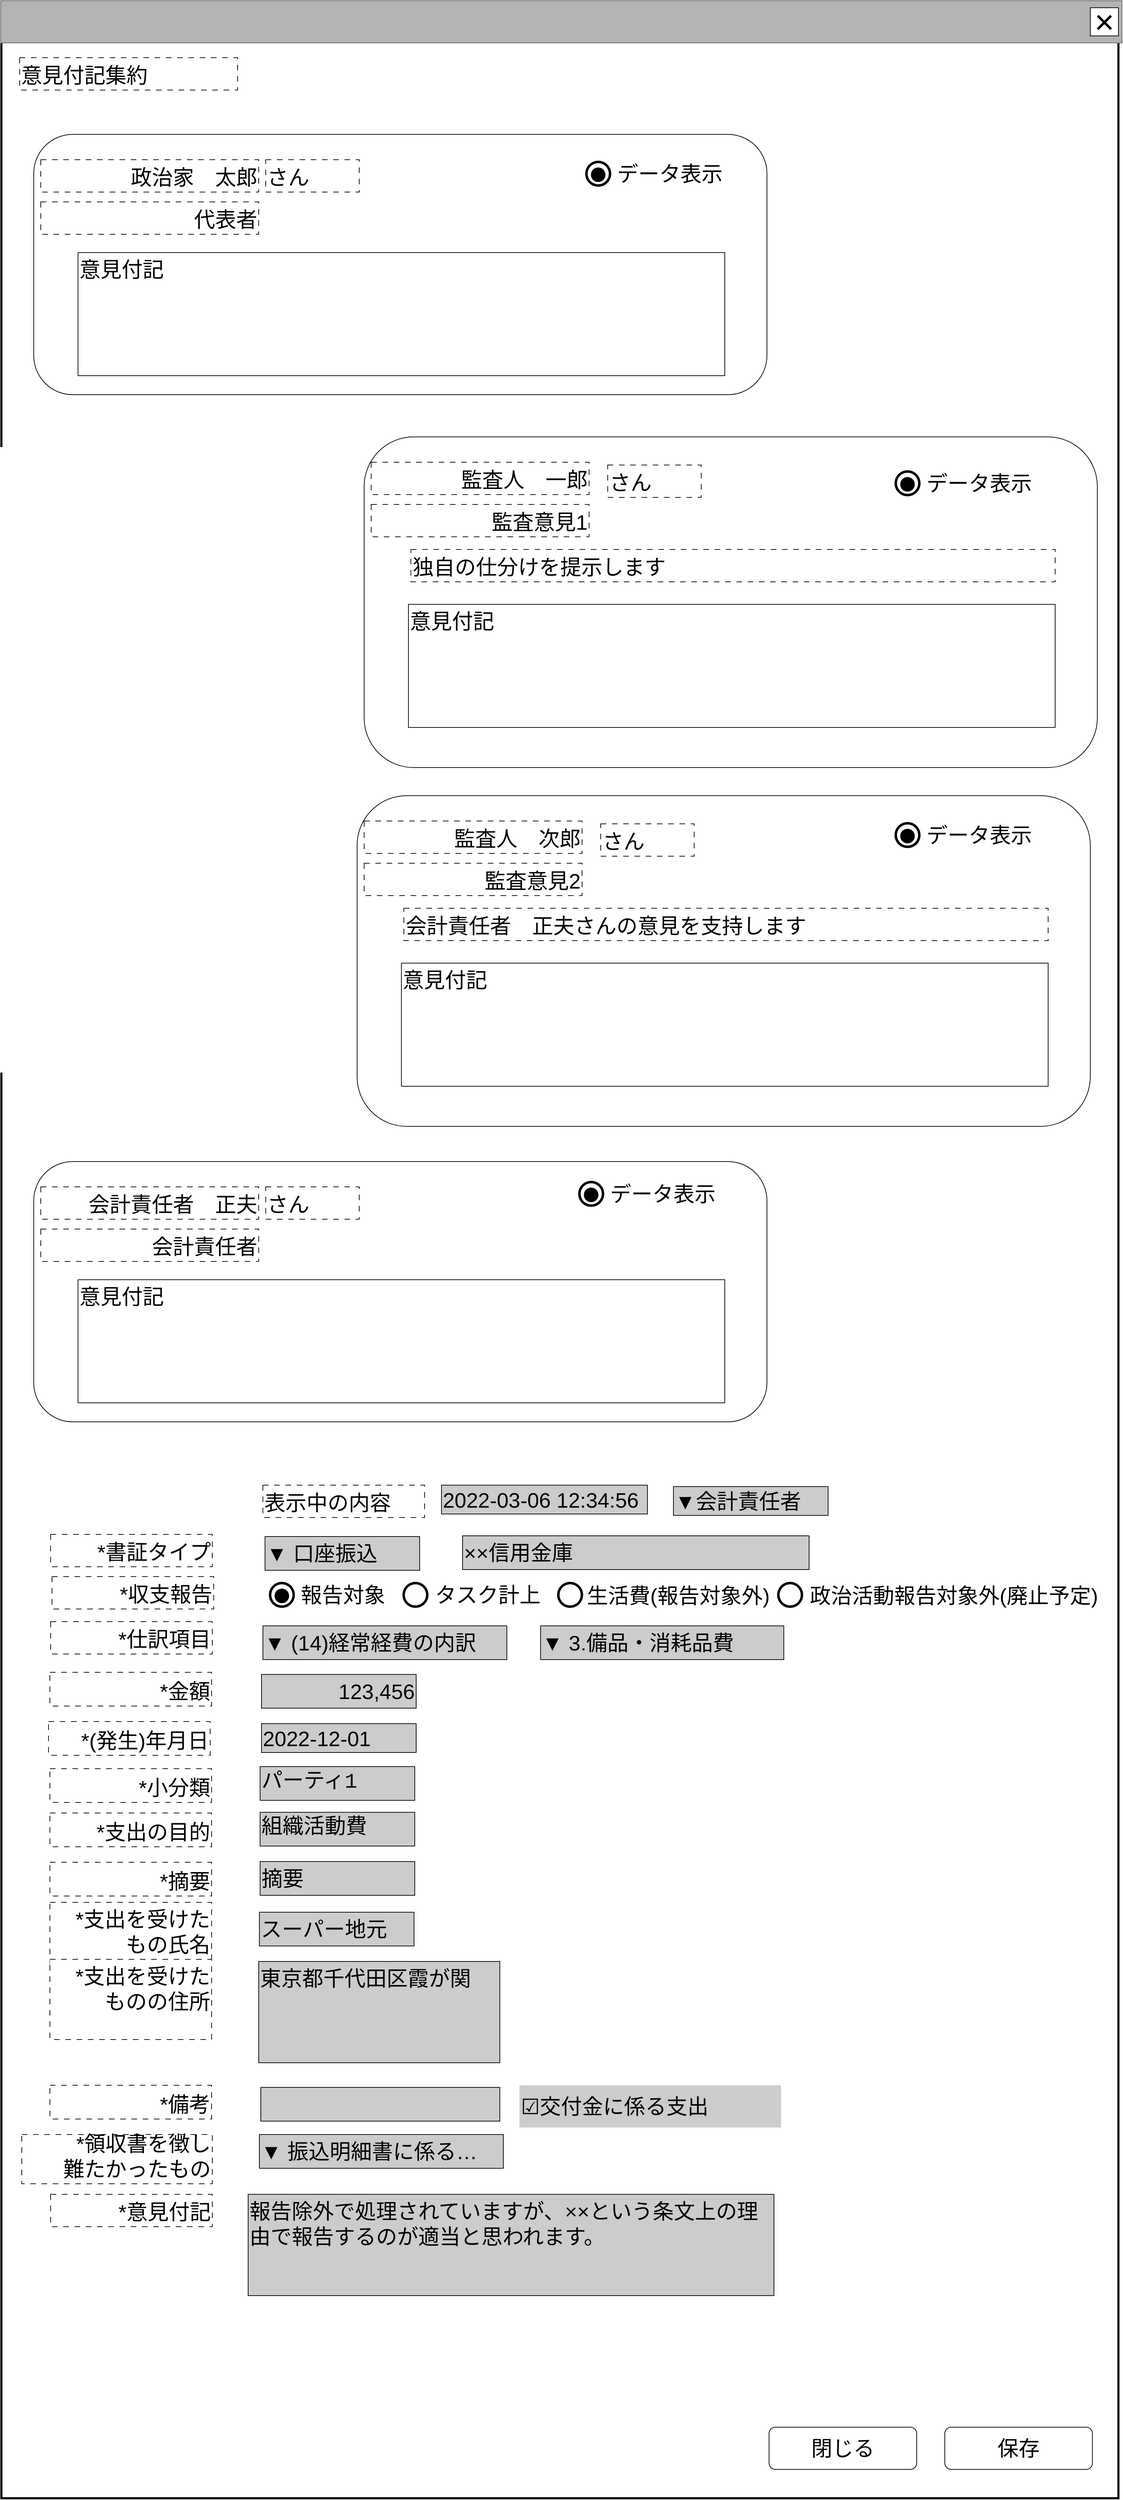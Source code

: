<mxfile version="24.2.5" type="device">
  <diagram name="ページ1" id="LE8fIzdrHe0wcv1LTvfw">
    <mxGraphModel dx="2887" dy="1727" grid="1" gridSize="10" guides="1" tooltips="1" connect="1" arrows="1" fold="1" page="1" pageScale="1" pageWidth="1600" pageHeight="1200" math="0" shadow="0">
      <root>
        <mxCell id="0" />
        <mxCell id="cFaB45KztUIKXS-_cTrr-4" value="背景" style="locked=1;" parent="0" visible="0" />
        <mxCell id="cFaB45KztUIKXS-_cTrr-5" value="" style="rounded=0;whiteSpace=wrap;html=1;strokeWidth=3;" parent="cFaB45KztUIKXS-_cTrr-4" vertex="1">
          <mxGeometry x="1" y="1" width="1595" height="1180" as="geometry" />
        </mxCell>
        <mxCell id="cFaB45KztUIKXS-_cTrr-6" value="" style="rounded=0;whiteSpace=wrap;html=1;fillColor=#B3B3B3;fontColor=#333333;strokeColor=#666666;" parent="cFaB45KztUIKXS-_cTrr-4" vertex="1">
          <mxGeometry width="1595" height="60" as="geometry" />
        </mxCell>
        <mxCell id="cFaB45KztUIKXS-_cTrr-7" value="&lt;font style=&quot;font-size: 48px;&quot;&gt;×&lt;/font&gt;" style="rounded=0;whiteSpace=wrap;html=1;" parent="cFaB45KztUIKXS-_cTrr-4" vertex="1">
          <mxGeometry x="1550" y="10" width="40" height="40" as="geometry" />
        </mxCell>
        <mxCell id="cFaB45KztUIKXS-_cTrr-8" value="" style="rounded=0;whiteSpace=wrap;html=1;" parent="cFaB45KztUIKXS-_cTrr-4" vertex="1">
          <mxGeometry x="830" y="670" width="120" height="60" as="geometry" />
        </mxCell>
        <mxCell id="cFaB45KztUIKXS-_cTrr-9" value="ウインドウ" style="locked=1;" parent="0" />
        <mxCell id="cFaB45KztUIKXS-_cTrr-10" value="" style="rounded=0;whiteSpace=wrap;html=1;strokeWidth=3;" parent="cFaB45KztUIKXS-_cTrr-9" vertex="1">
          <mxGeometry x="1" y="1" width="1589" height="3549" as="geometry" />
        </mxCell>
        <mxCell id="cFaB45KztUIKXS-_cTrr-11" value="" style="rounded=0;whiteSpace=wrap;html=1;fillColor=#B3B3B3;fontColor=#333333;strokeColor=#666666;" parent="cFaB45KztUIKXS-_cTrr-9" vertex="1">
          <mxGeometry width="1595" height="60" as="geometry" />
        </mxCell>
        <mxCell id="cFaB45KztUIKXS-_cTrr-12" value="&lt;font style=&quot;font-size: 48px;&quot;&gt;×&lt;/font&gt;" style="rounded=0;whiteSpace=wrap;html=1;" parent="cFaB45KztUIKXS-_cTrr-9" vertex="1">
          <mxGeometry x="1550" y="10" width="40" height="40" as="geometry" />
        </mxCell>
        <mxCell id="cFaB45KztUIKXS-_cTrr-14" value="名称未設定レイヤ" style="" parent="0" />
        <mxCell id="5l2hKBXCzOEWmYN1dR5e-1" value="&lt;span style=&quot;font-size: 30px;&quot;&gt;保存&lt;/span&gt;" style="rounded=1;whiteSpace=wrap;html=1;" parent="cFaB45KztUIKXS-_cTrr-14" vertex="1">
          <mxGeometry x="1343" y="3449" width="210" height="60" as="geometry" />
        </mxCell>
        <mxCell id="5l2hKBXCzOEWmYN1dR5e-2" value="&lt;span style=&quot;font-size: 30px;&quot;&gt;閉じる&lt;/span&gt;" style="rounded=1;whiteSpace=wrap;html=1;" parent="cFaB45KztUIKXS-_cTrr-14" vertex="1">
          <mxGeometry x="1093" y="3449" width="210" height="60" as="geometry" />
        </mxCell>
        <mxCell id="MmM4sdzbBg2WOu6LbQjL-0" value="&lt;div&gt;&lt;span style=&quot;font-size: 30px;&quot;&gt;&lt;br&gt;&lt;/span&gt;&lt;/div&gt;&lt;span style=&quot;font-size: 30px;&quot;&gt;意見付記集約&lt;/span&gt;" style="rounded=0;whiteSpace=wrap;html=1;align=left;dashed=1;dashPattern=8 8;verticalAlign=bottom;" parent="cFaB45KztUIKXS-_cTrr-14" vertex="1">
          <mxGeometry x="27" y="81" width="310" height="46" as="geometry" />
        </mxCell>
        <mxCell id="NQJxZghHYys1g4WI1TBl-5" value="" style="rounded=1;whiteSpace=wrap;html=1;" parent="cFaB45KztUIKXS-_cTrr-14" vertex="1">
          <mxGeometry x="47" y="190" width="1043" height="370" as="geometry" />
        </mxCell>
        <mxCell id="NQJxZghHYys1g4WI1TBl-1" value="&lt;font style=&quot;font-size: 30px;&quot;&gt;意見付記&lt;/font&gt;&lt;span style=&quot;font-size: 30px;&quot;&gt;&lt;br&gt;&lt;/span&gt;" style="rounded=0;whiteSpace=wrap;html=1;align=left;verticalAlign=top;" parent="cFaB45KztUIKXS-_cTrr-14" vertex="1">
          <mxGeometry x="110" y="358" width="920" height="175" as="geometry" />
        </mxCell>
        <mxCell id="NQJxZghHYys1g4WI1TBl-2" value="&lt;span style=&quot;font-size: 30px;&quot;&gt;政治家　太郎&lt;/span&gt;" style="rounded=0;whiteSpace=wrap;html=1;align=right;dashed=1;dashPattern=8 8;verticalAlign=bottom;" parent="cFaB45KztUIKXS-_cTrr-14" vertex="1">
          <mxGeometry x="57" y="226" width="310" height="46" as="geometry" />
        </mxCell>
        <mxCell id="NQJxZghHYys1g4WI1TBl-3" value="&lt;span style=&quot;font-size: 30px;&quot;&gt;さん&lt;/span&gt;" style="rounded=0;whiteSpace=wrap;html=1;align=left;dashed=1;dashPattern=8 8;verticalAlign=bottom;" parent="cFaB45KztUIKXS-_cTrr-14" vertex="1">
          <mxGeometry x="377" y="226" width="133" height="46" as="geometry" />
        </mxCell>
        <mxCell id="NQJxZghHYys1g4WI1TBl-4" value="&lt;span style=&quot;font-size: 30px;&quot;&gt;代表者&lt;/span&gt;" style="rounded=0;whiteSpace=wrap;html=1;align=right;dashed=1;dashPattern=8 8;verticalAlign=bottom;" parent="cFaB45KztUIKXS-_cTrr-14" vertex="1">
          <mxGeometry x="57" y="286" width="310" height="46" as="geometry" />
        </mxCell>
        <mxCell id="NQJxZghHYys1g4WI1TBl-13" value="" style="rounded=1;whiteSpace=wrap;html=1;" parent="cFaB45KztUIKXS-_cTrr-14" vertex="1">
          <mxGeometry x="507" y="1130" width="1043" height="470" as="geometry" />
        </mxCell>
        <mxCell id="NQJxZghHYys1g4WI1TBl-15" value="&lt;font style=&quot;font-size: 30px;&quot;&gt;意見付記&lt;/font&gt;&lt;span style=&quot;font-size: 30px;&quot;&gt;&lt;br&gt;&lt;/span&gt;" style="rounded=0;whiteSpace=wrap;html=1;align=left;verticalAlign=top;" parent="cFaB45KztUIKXS-_cTrr-14" vertex="1">
          <mxGeometry x="570" y="1368" width="920" height="175" as="geometry" />
        </mxCell>
        <mxCell id="NQJxZghHYys1g4WI1TBl-16" value="&lt;span style=&quot;font-size: 30px;&quot;&gt;監査人　次郎&lt;/span&gt;" style="rounded=0;whiteSpace=wrap;html=1;align=right;dashed=1;dashPattern=8 8;verticalAlign=bottom;" parent="cFaB45KztUIKXS-_cTrr-14" vertex="1">
          <mxGeometry x="517" y="1166" width="310" height="46" as="geometry" />
        </mxCell>
        <mxCell id="NQJxZghHYys1g4WI1TBl-17" value="&lt;span style=&quot;font-size: 30px;&quot;&gt;さん&lt;/span&gt;" style="rounded=0;whiteSpace=wrap;html=1;align=left;dashed=1;dashPattern=8 8;verticalAlign=bottom;" parent="cFaB45KztUIKXS-_cTrr-14" vertex="1">
          <mxGeometry x="853.5" y="1170" width="133" height="46" as="geometry" />
        </mxCell>
        <mxCell id="NQJxZghHYys1g4WI1TBl-18" value="&lt;span style=&quot;font-size: 30px;&quot;&gt;監査意見2&lt;/span&gt;" style="rounded=0;whiteSpace=wrap;html=1;align=right;dashed=1;dashPattern=8 8;verticalAlign=bottom;" parent="cFaB45KztUIKXS-_cTrr-14" vertex="1">
          <mxGeometry x="517" y="1226" width="310" height="46" as="geometry" />
        </mxCell>
        <mxCell id="NQJxZghHYys1g4WI1TBl-19" value="&lt;span style=&quot;font-size: 30px;&quot;&gt;会計責任者　正夫さんの意見を支持します&lt;/span&gt;" style="rounded=0;whiteSpace=wrap;html=1;align=left;dashed=1;dashPattern=8 8;verticalAlign=bottom;" parent="cFaB45KztUIKXS-_cTrr-14" vertex="1">
          <mxGeometry x="573.5" y="1290" width="916.5" height="46" as="geometry" />
        </mxCell>
        <mxCell id="NQJxZghHYys1g4WI1TBl-20" value="" style="rounded=1;whiteSpace=wrap;html=1;" parent="cFaB45KztUIKXS-_cTrr-14" vertex="1">
          <mxGeometry x="47" y="1650" width="1043" height="370" as="geometry" />
        </mxCell>
        <mxCell id="NQJxZghHYys1g4WI1TBl-22" value="&lt;font style=&quot;font-size: 30px;&quot;&gt;意見付記&lt;/font&gt;&lt;span style=&quot;font-size: 30px;&quot;&gt;&lt;br&gt;&lt;/span&gt;" style="rounded=0;whiteSpace=wrap;html=1;align=left;verticalAlign=top;" parent="cFaB45KztUIKXS-_cTrr-14" vertex="1">
          <mxGeometry x="110" y="1818" width="920" height="175" as="geometry" />
        </mxCell>
        <mxCell id="NQJxZghHYys1g4WI1TBl-23" value="&lt;span style=&quot;font-size: 30px;&quot;&gt;会計責任者　正夫&lt;/span&gt;" style="rounded=0;whiteSpace=wrap;html=1;align=right;dashed=1;dashPattern=8 8;verticalAlign=bottom;" parent="cFaB45KztUIKXS-_cTrr-14" vertex="1">
          <mxGeometry x="57" y="1686" width="310" height="46" as="geometry" />
        </mxCell>
        <mxCell id="NQJxZghHYys1g4WI1TBl-24" value="&lt;span style=&quot;font-size: 30px;&quot;&gt;さん&lt;/span&gt;" style="rounded=0;whiteSpace=wrap;html=1;align=left;dashed=1;dashPattern=8 8;verticalAlign=bottom;" parent="cFaB45KztUIKXS-_cTrr-14" vertex="1">
          <mxGeometry x="377" y="1686" width="133" height="46" as="geometry" />
        </mxCell>
        <mxCell id="NQJxZghHYys1g4WI1TBl-25" value="&lt;span style=&quot;font-size: 30px;&quot;&gt;会計責任者&lt;/span&gt;" style="rounded=0;whiteSpace=wrap;html=1;align=right;dashed=1;dashPattern=8 8;verticalAlign=bottom;" parent="cFaB45KztUIKXS-_cTrr-14" vertex="1">
          <mxGeometry x="57" y="1746" width="310" height="46" as="geometry" />
        </mxCell>
        <mxCell id="NQJxZghHYys1g4WI1TBl-26" value="" style="rounded=1;whiteSpace=wrap;html=1;" parent="cFaB45KztUIKXS-_cTrr-14" vertex="1">
          <mxGeometry x="517" y="620" width="1043" height="470" as="geometry" />
        </mxCell>
        <mxCell id="NQJxZghHYys1g4WI1TBl-28" value="&lt;font style=&quot;font-size: 30px;&quot;&gt;意見付記&lt;/font&gt;&lt;span style=&quot;font-size: 30px;&quot;&gt;&lt;br&gt;&lt;/span&gt;" style="rounded=0;whiteSpace=wrap;html=1;align=left;verticalAlign=top;" parent="cFaB45KztUIKXS-_cTrr-14" vertex="1">
          <mxGeometry x="580" y="858" width="920" height="175" as="geometry" />
        </mxCell>
        <mxCell id="NQJxZghHYys1g4WI1TBl-29" value="&lt;span style=&quot;font-size: 30px;&quot;&gt;監査人　一郎&lt;/span&gt;" style="rounded=0;whiteSpace=wrap;html=1;align=right;dashed=1;dashPattern=8 8;verticalAlign=bottom;" parent="cFaB45KztUIKXS-_cTrr-14" vertex="1">
          <mxGeometry x="527" y="656" width="310" height="46" as="geometry" />
        </mxCell>
        <mxCell id="NQJxZghHYys1g4WI1TBl-30" value="&lt;span style=&quot;font-size: 30px;&quot;&gt;さん&lt;/span&gt;" style="rounded=0;whiteSpace=wrap;html=1;align=left;dashed=1;dashPattern=8 8;verticalAlign=bottom;" parent="cFaB45KztUIKXS-_cTrr-14" vertex="1">
          <mxGeometry x="863.5" y="660" width="133" height="46" as="geometry" />
        </mxCell>
        <mxCell id="NQJxZghHYys1g4WI1TBl-31" value="&lt;span style=&quot;font-size: 30px;&quot;&gt;監査意見1&lt;/span&gt;" style="rounded=0;whiteSpace=wrap;html=1;align=right;dashed=1;dashPattern=8 8;verticalAlign=bottom;" parent="cFaB45KztUIKXS-_cTrr-14" vertex="1">
          <mxGeometry x="527" y="716" width="310" height="46" as="geometry" />
        </mxCell>
        <mxCell id="NQJxZghHYys1g4WI1TBl-32" value="&lt;span style=&quot;font-size: 30px;&quot;&gt;独自の仕分けを提示します&lt;/span&gt;" style="rounded=0;whiteSpace=wrap;html=1;align=left;dashed=1;dashPattern=8 8;verticalAlign=bottom;" parent="cFaB45KztUIKXS-_cTrr-14" vertex="1">
          <mxGeometry x="583.5" y="780" width="916.5" height="46" as="geometry" />
        </mxCell>
        <mxCell id="DXEXjRhc03ldfBuddgmn-39" value="&lt;font style=&quot;font-size: 84px;&quot;&gt;○&lt;/font&gt;" style="text;html=1;strokeColor=none;fillColor=none;align=center;verticalAlign=middle;whiteSpace=wrap;rounded=0;fontSize=60;" parent="cFaB45KztUIKXS-_cTrr-14" vertex="1">
          <mxGeometry x="820" y="227" width="60" height="30" as="geometry" />
        </mxCell>
        <mxCell id="DXEXjRhc03ldfBuddgmn-40" value="&lt;font style=&quot;font-size: 48px;&quot;&gt;●&lt;/font&gt;" style="text;html=1;strokeColor=none;fillColor=none;align=center;verticalAlign=middle;whiteSpace=wrap;rounded=0;fontSize=48;" parent="cFaB45KztUIKXS-_cTrr-14" vertex="1">
          <mxGeometry x="820" y="229" width="60" height="30" as="geometry" />
        </mxCell>
        <mxCell id="DXEXjRhc03ldfBuddgmn-41" value="&lt;font style=&quot;font-size: 30px;&quot;&gt;データ表示&lt;/font&gt;" style="text;html=1;strokeColor=none;fillColor=none;align=left;verticalAlign=middle;whiteSpace=wrap;rounded=0;" parent="cFaB45KztUIKXS-_cTrr-14" vertex="1">
          <mxGeometry x="875" y="216" width="165" height="60" as="geometry" />
        </mxCell>
        <mxCell id="DXEXjRhc03ldfBuddgmn-42" value="&lt;font style=&quot;font-size: 84px;&quot;&gt;○&lt;/font&gt;" style="text;html=1;strokeColor=none;fillColor=none;align=center;verticalAlign=middle;whiteSpace=wrap;rounded=0;fontSize=60;" parent="cFaB45KztUIKXS-_cTrr-14" vertex="1">
          <mxGeometry x="1260" y="667" width="60" height="30" as="geometry" />
        </mxCell>
        <mxCell id="DXEXjRhc03ldfBuddgmn-43" value="&lt;font style=&quot;font-size: 48px;&quot;&gt;●&lt;/font&gt;" style="text;html=1;strokeColor=none;fillColor=none;align=center;verticalAlign=middle;whiteSpace=wrap;rounded=0;fontSize=48;" parent="cFaB45KztUIKXS-_cTrr-14" vertex="1">
          <mxGeometry x="1260" y="669" width="60" height="30" as="geometry" />
        </mxCell>
        <mxCell id="DXEXjRhc03ldfBuddgmn-44" value="&lt;font style=&quot;font-size: 30px;&quot;&gt;データ表示&lt;/font&gt;" style="text;html=1;strokeColor=none;fillColor=none;align=left;verticalAlign=middle;whiteSpace=wrap;rounded=0;" parent="cFaB45KztUIKXS-_cTrr-14" vertex="1">
          <mxGeometry x="1315" y="656" width="165" height="60" as="geometry" />
        </mxCell>
        <mxCell id="DXEXjRhc03ldfBuddgmn-45" value="&lt;font style=&quot;font-size: 84px;&quot;&gt;○&lt;/font&gt;" style="text;html=1;strokeColor=none;fillColor=none;align=center;verticalAlign=middle;whiteSpace=wrap;rounded=0;fontSize=60;" parent="cFaB45KztUIKXS-_cTrr-14" vertex="1">
          <mxGeometry x="1260" y="1167" width="60" height="30" as="geometry" />
        </mxCell>
        <mxCell id="DXEXjRhc03ldfBuddgmn-46" value="&lt;font style=&quot;font-size: 48px;&quot;&gt;●&lt;/font&gt;" style="text;html=1;strokeColor=none;fillColor=none;align=center;verticalAlign=middle;whiteSpace=wrap;rounded=0;fontSize=48;" parent="cFaB45KztUIKXS-_cTrr-14" vertex="1">
          <mxGeometry x="1260" y="1169" width="60" height="30" as="geometry" />
        </mxCell>
        <mxCell id="DXEXjRhc03ldfBuddgmn-47" value="&lt;font style=&quot;font-size: 30px;&quot;&gt;データ表示&lt;/font&gt;" style="text;html=1;strokeColor=none;fillColor=none;align=left;verticalAlign=middle;whiteSpace=wrap;rounded=0;" parent="cFaB45KztUIKXS-_cTrr-14" vertex="1">
          <mxGeometry x="1315" y="1156" width="165" height="60" as="geometry" />
        </mxCell>
        <mxCell id="DXEXjRhc03ldfBuddgmn-48" value="&lt;font style=&quot;font-size: 84px;&quot;&gt;○&lt;/font&gt;" style="text;html=1;strokeColor=none;fillColor=none;align=center;verticalAlign=middle;whiteSpace=wrap;rounded=0;fontSize=60;" parent="cFaB45KztUIKXS-_cTrr-14" vertex="1">
          <mxGeometry x="810" y="1677" width="60" height="30" as="geometry" />
        </mxCell>
        <mxCell id="DXEXjRhc03ldfBuddgmn-49" value="&lt;font style=&quot;font-size: 48px;&quot;&gt;●&lt;/font&gt;" style="text;html=1;strokeColor=none;fillColor=none;align=center;verticalAlign=middle;whiteSpace=wrap;rounded=0;fontSize=48;" parent="cFaB45KztUIKXS-_cTrr-14" vertex="1">
          <mxGeometry x="810" y="1679" width="60" height="30" as="geometry" />
        </mxCell>
        <mxCell id="DXEXjRhc03ldfBuddgmn-50" value="&lt;font style=&quot;font-size: 30px;&quot;&gt;データ表示&lt;/font&gt;" style="text;html=1;strokeColor=none;fillColor=none;align=left;verticalAlign=middle;whiteSpace=wrap;rounded=0;" parent="cFaB45KztUIKXS-_cTrr-14" vertex="1">
          <mxGeometry x="865" y="1666" width="165" height="60" as="geometry" />
        </mxCell>
        <mxCell id="865_u717xGQPADI79aA--0" value="&lt;font style=&quot;font-size: 30px;&quot;&gt;表示中の内容&lt;/font&gt;" style="rounded=0;whiteSpace=wrap;html=1;align=left;dashed=1;dashPattern=8 8;verticalAlign=bottom;" vertex="1" parent="cFaB45KztUIKXS-_cTrr-14">
          <mxGeometry x="373" y="2110" width="230" height="46" as="geometry" />
        </mxCell>
        <mxCell id="865_u717xGQPADI79aA--1" value="&lt;div style=&quot;&quot;&gt;&lt;span style=&quot;text-align: center;&quot;&gt;&lt;font style=&quot;font-size: 30px;&quot;&gt;2022-03-06 12:34:56&lt;/font&gt;&lt;/span&gt;&lt;br&gt;&lt;/div&gt;" style="rounded=0;whiteSpace=wrap;html=1;align=left;fillColor=#CCCCCC;" vertex="1" parent="cFaB45KztUIKXS-_cTrr-14">
          <mxGeometry x="627" y="2110" width="293" height="41" as="geometry" />
        </mxCell>
        <mxCell id="865_u717xGQPADI79aA--2" value="&lt;div style=&quot;&quot;&gt;&lt;span style=&quot;background-color: initial;&quot;&gt;&lt;font style=&quot;font-size: 30px;&quot;&gt;▼会計責任者&lt;/font&gt;&lt;/span&gt;&lt;/div&gt;" style="rounded=0;whiteSpace=wrap;html=1;align=left;fillColor=#CCCCCC;" vertex="1" parent="cFaB45KztUIKXS-_cTrr-14">
          <mxGeometry x="957" y="2112" width="220" height="41" as="geometry" />
        </mxCell>
        <mxCell id="865_u717xGQPADI79aA--3" value="&lt;div style=&quot;&quot;&gt;&lt;span style=&quot;background-color: initial;&quot;&gt;&lt;font style=&quot;font-size: 30px;&quot;&gt;123,456&lt;/font&gt;&lt;/span&gt;&lt;/div&gt;" style="rounded=0;whiteSpace=wrap;html=1;align=right;fillColor=#CCCCCC;" vertex="1" parent="cFaB45KztUIKXS-_cTrr-14">
          <mxGeometry x="371" y="2379" width="220" height="48" as="geometry" />
        </mxCell>
        <mxCell id="865_u717xGQPADI79aA--4" value="&lt;div style=&quot;&quot;&gt;&lt;span style=&quot;background-color: initial;&quot;&gt;&lt;font style=&quot;font-size: 30px;&quot;&gt;*金額&lt;/font&gt;&lt;/span&gt;&lt;/div&gt;" style="rounded=0;whiteSpace=wrap;html=1;align=right;dashed=1;dashPattern=8 8;verticalAlign=bottom;" vertex="1" parent="cFaB45KztUIKXS-_cTrr-14">
          <mxGeometry x="70" y="2376" width="230" height="48" as="geometry" />
        </mxCell>
        <mxCell id="865_u717xGQPADI79aA--5" value="&lt;div style=&quot;&quot;&gt;&lt;font style=&quot;font-size: 30px;&quot;&gt;*収支報告&lt;/font&gt;&lt;/div&gt;" style="rounded=0;whiteSpace=wrap;html=1;align=right;dashed=1;dashPattern=8 8;verticalAlign=bottom;" vertex="1" parent="cFaB45KztUIKXS-_cTrr-14">
          <mxGeometry x="73" y="2240" width="230" height="46" as="geometry" />
        </mxCell>
        <mxCell id="865_u717xGQPADI79aA--6" value="&lt;div style=&quot;&quot;&gt;&lt;span style=&quot;background-color: initial;&quot;&gt;&lt;font style=&quot;font-size: 30px;&quot;&gt;スーパー地元&lt;/font&gt;&lt;/span&gt;&lt;/div&gt;" style="rounded=0;whiteSpace=wrap;html=1;align=left;fillColor=#CCCCCC;" vertex="1" parent="cFaB45KztUIKXS-_cTrr-14">
          <mxGeometry x="368" y="2717" width="220" height="48" as="geometry" />
        </mxCell>
        <mxCell id="865_u717xGQPADI79aA--7" value="&lt;div style=&quot;font-size: 30px;&quot;&gt;&lt;span style=&quot;background-color: initial;&quot;&gt;*&lt;/span&gt;支出を受けた&lt;/div&gt;&lt;div style=&quot;font-size: 30px;&quot;&gt;&lt;span style=&quot;background-color: initial;&quot;&gt;もの氏名&lt;/span&gt;&lt;/div&gt;" style="rounded=0;whiteSpace=wrap;html=1;align=right;dashed=1;dashPattern=8 8;verticalAlign=top;" vertex="1" parent="cFaB45KztUIKXS-_cTrr-14">
          <mxGeometry x="70" y="2703" width="230" height="87" as="geometry" />
        </mxCell>
        <mxCell id="865_u717xGQPADI79aA--8" value="&lt;font style=&quot;font-size: 30px;&quot;&gt;*書証タイプ&lt;/font&gt;" style="rounded=0;whiteSpace=wrap;html=1;align=right;dashed=1;dashPattern=8 8;verticalAlign=bottom;" vertex="1" parent="cFaB45KztUIKXS-_cTrr-14">
          <mxGeometry x="71" y="2180" width="230" height="46" as="geometry" />
        </mxCell>
        <mxCell id="865_u717xGQPADI79aA--9" value="&lt;div style=&quot;&quot;&gt;&lt;font style=&quot;font-size: 30px;&quot;&gt;▼ 口座振込&lt;/font&gt;&lt;/div&gt;" style="rounded=0;whiteSpace=wrap;html=1;align=left;fillColor=#CCCCCC;" vertex="1" parent="cFaB45KztUIKXS-_cTrr-14">
          <mxGeometry x="376" y="2183" width="220" height="48" as="geometry" />
        </mxCell>
        <mxCell id="865_u717xGQPADI79aA--10" value="&lt;div style=&quot;&quot;&gt;&lt;div style=&quot;font-family: &amp;quot;MS GothIc&amp;quot;, Consolas, &amp;quot;Courier New&amp;quot;, monospace, Consolas, &amp;quot;Courier New&amp;quot;, monospace; line-height: 19px;&quot;&gt;&lt;font style=&quot;font-size: 30px; background-color: rgb(204, 204, 204);&quot;&gt;組織活動費&lt;/font&gt;&lt;/div&gt;&lt;/div&gt;" style="rounded=0;whiteSpace=wrap;html=1;align=left;fillColor=#CCCCCC;" vertex="1" parent="cFaB45KztUIKXS-_cTrr-14">
          <mxGeometry x="369" y="2575" width="220" height="48" as="geometry" />
        </mxCell>
        <mxCell id="865_u717xGQPADI79aA--11" value="&lt;div style=&quot;font-size: 30px;&quot;&gt;&lt;span style=&quot;background-color: initial;&quot;&gt;&lt;font style=&quot;font-size: 30px;&quot;&gt;*&lt;/font&gt;&lt;/span&gt;支出の目的&lt;/div&gt;" style="rounded=0;whiteSpace=wrap;html=1;align=right;dashed=1;dashPattern=8 8;verticalAlign=bottom;" vertex="1" parent="cFaB45KztUIKXS-_cTrr-14">
          <mxGeometry x="70" y="2576" width="230" height="48" as="geometry" />
        </mxCell>
        <mxCell id="865_u717xGQPADI79aA--12" value="&lt;div style=&quot;&quot;&gt;&lt;span style=&quot;background-color: initial;&quot;&gt;&lt;font style=&quot;font-size: 30px;&quot;&gt;東京都千代田区霞が関&lt;/font&gt;&lt;/span&gt;&lt;/div&gt;" style="rounded=0;whiteSpace=wrap;html=1;align=left;verticalAlign=top;fillColor=#CCCCCC;" vertex="1" parent="cFaB45KztUIKXS-_cTrr-14">
          <mxGeometry x="367" y="2787" width="343" height="144" as="geometry" />
        </mxCell>
        <mxCell id="865_u717xGQPADI79aA--13" value="&lt;div style=&quot;&quot;&gt;&lt;font style=&quot;font-size: 30px;&quot;&gt;*&lt;/font&gt;&lt;font style=&quot;font-size: 30px;&quot;&gt;支出を受けた&lt;/font&gt;&lt;/div&gt;&lt;div style=&quot;&quot;&gt;&lt;font style=&quot;font-size: 30px;&quot;&gt;ものの住所&lt;/font&gt;&lt;/div&gt;" style="rounded=0;whiteSpace=wrap;html=1;align=right;dashed=1;dashPattern=8 8;verticalAlign=top;" vertex="1" parent="cFaB45KztUIKXS-_cTrr-14">
          <mxGeometry x="70" y="2784" width="230" height="114" as="geometry" />
        </mxCell>
        <mxCell id="865_u717xGQPADI79aA--14" value="&lt;font style=&quot;font-size: 30px;&quot;&gt;*仕訳項目&lt;/font&gt;" style="rounded=0;whiteSpace=wrap;html=1;align=right;dashed=1;dashPattern=8 8;verticalAlign=bottom;" vertex="1" parent="cFaB45KztUIKXS-_cTrr-14">
          <mxGeometry x="71" y="2304" width="230" height="46" as="geometry" />
        </mxCell>
        <mxCell id="865_u717xGQPADI79aA--15" value="&lt;div style=&quot;&quot;&gt;&lt;font style=&quot;font-size: 30px;&quot;&gt;▼ (14)&lt;/font&gt;&lt;font style=&quot;font-size: 30px;&quot;&gt;経常経費の内訳&lt;/font&gt;&lt;/div&gt;" style="rounded=0;whiteSpace=wrap;html=1;align=left;fillColor=#CCCCCC;" vertex="1" parent="cFaB45KztUIKXS-_cTrr-14">
          <mxGeometry x="373" y="2310" width="347" height="48" as="geometry" />
        </mxCell>
        <mxCell id="865_u717xGQPADI79aA--16" value="&lt;div style=&quot;&quot;&gt;&lt;font style=&quot;font-size: 30px;&quot;&gt;▼ 3.備品・消耗品費&lt;/font&gt;&lt;/div&gt;" style="rounded=0;whiteSpace=wrap;html=1;align=left;fillColor=#CCCCCC;" vertex="1" parent="cFaB45KztUIKXS-_cTrr-14">
          <mxGeometry x="768" y="2310" width="346" height="48" as="geometry" />
        </mxCell>
        <mxCell id="865_u717xGQPADI79aA--17" value="&lt;div style=&quot;&quot;&gt;&lt;span style=&quot;background-color: initial;&quot;&gt;&lt;font style=&quot;font-size: 30px;&quot;&gt;2022-12-01&lt;/font&gt;&lt;/span&gt;&lt;/div&gt;" style="rounded=0;whiteSpace=wrap;html=1;align=left;fillColor=#CCCCCC;" vertex="1" parent="cFaB45KztUIKXS-_cTrr-14">
          <mxGeometry x="371" y="2449" width="220" height="41" as="geometry" />
        </mxCell>
        <mxCell id="865_u717xGQPADI79aA--18" value="&lt;div style=&quot;&quot;&gt;&lt;font style=&quot;font-size: 30px;&quot;&gt;*(発生)年月日&lt;/font&gt;&lt;/div&gt;" style="rounded=0;whiteSpace=wrap;html=1;align=right;dashed=1;dashPattern=8 8;verticalAlign=bottom;" vertex="1" parent="cFaB45KztUIKXS-_cTrr-14">
          <mxGeometry x="68" y="2446" width="230" height="48" as="geometry" />
        </mxCell>
        <mxCell id="865_u717xGQPADI79aA--19" value="&lt;div style=&quot;&quot;&gt;&lt;br&gt;&lt;/div&gt;" style="rounded=0;whiteSpace=wrap;html=1;align=left;verticalAlign=top;fillColor=#CCCCCC;" vertex="1" parent="cFaB45KztUIKXS-_cTrr-14">
          <mxGeometry x="370" y="2966" width="340" height="48" as="geometry" />
        </mxCell>
        <mxCell id="865_u717xGQPADI79aA--20" value="&lt;font style=&quot;font-size: 30px;&quot;&gt;*備考&lt;/font&gt;" style="rounded=0;whiteSpace=wrap;html=1;align=right;dashed=1;dashPattern=8 8;verticalAlign=bottom;" vertex="1" parent="cFaB45KztUIKXS-_cTrr-14">
          <mxGeometry x="70" y="2963" width="230" height="48" as="geometry" />
        </mxCell>
        <mxCell id="865_u717xGQPADI79aA--21" value="&lt;font style=&quot;font-size: 30px;&quot;&gt;☑交付金に係る支出&lt;/font&gt;" style="text;html=1;strokeColor=none;fillColor=#CCCCCC;align=left;verticalAlign=middle;whiteSpace=wrap;rounded=0;" vertex="1" parent="cFaB45KztUIKXS-_cTrr-14">
          <mxGeometry x="738" y="2963" width="372" height="60" as="geometry" />
        </mxCell>
        <mxCell id="865_u717xGQPADI79aA--22" value="&lt;font style=&quot;font-size: 30px;&quot;&gt;*&lt;/font&gt;&lt;font style=&quot;font-size: 30px;&quot;&gt;領収書を徴し&lt;br&gt;難たかったもの&lt;/font&gt;" style="rounded=0;whiteSpace=wrap;html=1;align=right;dashed=1;dashPattern=8 8;verticalAlign=bottom;" vertex="1" parent="cFaB45KztUIKXS-_cTrr-14">
          <mxGeometry x="30" y="3033" width="271" height="70" as="geometry" />
        </mxCell>
        <mxCell id="865_u717xGQPADI79aA--23" value="&lt;span style=&quot;font-size: 30px;&quot;&gt;××信用金庫&lt;/span&gt;" style="rounded=0;whiteSpace=wrap;html=1;align=left;fillColor=#CCCCCC;" vertex="1" parent="cFaB45KztUIKXS-_cTrr-14">
          <mxGeometry x="657" y="2182" width="493" height="48" as="geometry" />
        </mxCell>
        <mxCell id="865_u717xGQPADI79aA--24" value="&lt;div style=&quot;&quot;&gt;&lt;span style=&quot;font-size: 30px;&quot;&gt;摘要&lt;/span&gt;&lt;/div&gt;" style="rounded=0;whiteSpace=wrap;html=1;align=left;fillColor=#CCCCCC;" vertex="1" parent="cFaB45KztUIKXS-_cTrr-14">
          <mxGeometry x="369" y="2645" width="220" height="48" as="geometry" />
        </mxCell>
        <mxCell id="865_u717xGQPADI79aA--25" value="&lt;div style=&quot;&quot;&gt;&lt;span style=&quot;background-color: initial;&quot;&gt;&lt;font style=&quot;font-size: 30px;&quot;&gt;*摘要&lt;/font&gt;&lt;/span&gt;&lt;/div&gt;" style="rounded=0;whiteSpace=wrap;html=1;align=right;dashed=1;dashPattern=8 8;verticalAlign=bottom;" vertex="1" parent="cFaB45KztUIKXS-_cTrr-14">
          <mxGeometry x="70" y="2646" width="230" height="48" as="geometry" />
        </mxCell>
        <mxCell id="865_u717xGQPADI79aA--26" value="&lt;div style=&quot;&quot;&gt;&lt;font style=&quot;font-size: 30px;&quot;&gt;▼&amp;nbsp;&lt;/font&gt;&lt;font style=&quot;font-size: 30px;&quot;&gt;振込明細書に係る…&lt;/font&gt;&lt;/div&gt;" style="rounded=0;whiteSpace=wrap;html=1;align=left;fillColor=#CCCCCC;" vertex="1" parent="cFaB45KztUIKXS-_cTrr-14">
          <mxGeometry x="368" y="3033" width="347" height="48" as="geometry" />
        </mxCell>
        <mxCell id="865_u717xGQPADI79aA--27" value="&lt;font style=&quot;font-size: 84px;&quot;&gt;○&lt;/font&gt;" style="text;html=1;strokeColor=none;fillColor=none;align=center;verticalAlign=middle;whiteSpace=wrap;rounded=0;fontSize=60;" vertex="1" parent="cFaB45KztUIKXS-_cTrr-14">
          <mxGeometry x="370" y="2247" width="60" height="30" as="geometry" />
        </mxCell>
        <mxCell id="865_u717xGQPADI79aA--28" value="&lt;font style=&quot;font-size: 48px;&quot;&gt;●&lt;/font&gt;" style="text;html=1;strokeColor=none;fillColor=none;align=center;verticalAlign=middle;whiteSpace=wrap;rounded=0;fontSize=48;" vertex="1" parent="cFaB45KztUIKXS-_cTrr-14">
          <mxGeometry x="370" y="2249" width="60" height="30" as="geometry" />
        </mxCell>
        <mxCell id="865_u717xGQPADI79aA--29" value="&lt;font style=&quot;font-size: 30px;&quot;&gt;報告対象&lt;/font&gt;" style="text;html=1;strokeColor=none;fillColor=none;align=left;verticalAlign=middle;whiteSpace=wrap;rounded=0;" vertex="1" parent="cFaB45KztUIKXS-_cTrr-14">
          <mxGeometry x="425" y="2236" width="275" height="60" as="geometry" />
        </mxCell>
        <mxCell id="865_u717xGQPADI79aA--30" value="&lt;font style=&quot;font-size: 84px;&quot;&gt;○&lt;/font&gt;" style="text;html=1;strokeColor=none;fillColor=none;align=center;verticalAlign=middle;whiteSpace=wrap;rounded=0;fontSize=60;" vertex="1" parent="cFaB45KztUIKXS-_cTrr-14">
          <mxGeometry x="780" y="2247" width="60" height="30" as="geometry" />
        </mxCell>
        <mxCell id="865_u717xGQPADI79aA--31" value="&lt;font style=&quot;font-size: 30px;&quot;&gt;生活費(報告対象外)&lt;/font&gt;" style="text;html=1;strokeColor=none;fillColor=none;align=left;verticalAlign=middle;whiteSpace=wrap;rounded=0;" vertex="1" parent="cFaB45KztUIKXS-_cTrr-14">
          <mxGeometry x="832" y="2237" width="275" height="60" as="geometry" />
        </mxCell>
        <mxCell id="865_u717xGQPADI79aA--32" value="&lt;font style=&quot;font-size: 84px;&quot;&gt;○&lt;/font&gt;" style="text;html=1;strokeColor=none;fillColor=none;align=center;verticalAlign=middle;whiteSpace=wrap;rounded=0;fontSize=60;" vertex="1" parent="cFaB45KztUIKXS-_cTrr-14">
          <mxGeometry x="1093" y="2247" width="60" height="30" as="geometry" />
        </mxCell>
        <mxCell id="865_u717xGQPADI79aA--33" value="&lt;font style=&quot;font-size: 30px;&quot;&gt;政治活動報告対象外(廃止予定)&lt;/font&gt;" style="text;html=1;strokeColor=none;fillColor=none;align=left;verticalAlign=middle;whiteSpace=wrap;rounded=0;" vertex="1" parent="cFaB45KztUIKXS-_cTrr-14">
          <mxGeometry x="1149" y="2237" width="421" height="60" as="geometry" />
        </mxCell>
        <mxCell id="865_u717xGQPADI79aA--34" value="&lt;font style=&quot;font-size: 84px;&quot;&gt;○&lt;/font&gt;" style="text;html=1;strokeColor=none;fillColor=none;align=center;verticalAlign=middle;whiteSpace=wrap;rounded=0;fontSize=60;" vertex="1" parent="cFaB45KztUIKXS-_cTrr-14">
          <mxGeometry x="560" y="2247" width="60" height="30" as="geometry" />
        </mxCell>
        <mxCell id="865_u717xGQPADI79aA--35" value="&lt;span style=&quot;font-size: 30px;&quot;&gt;タスク計上&lt;/span&gt;" style="text;html=1;strokeColor=none;fillColor=none;align=left;verticalAlign=middle;whiteSpace=wrap;rounded=0;" vertex="1" parent="cFaB45KztUIKXS-_cTrr-14">
          <mxGeometry x="616" y="2236" width="275" height="60" as="geometry" />
        </mxCell>
        <mxCell id="865_u717xGQPADI79aA--36" value="&lt;div style=&quot;&quot;&gt;&lt;div style=&quot;font-family: &amp;quot;MS GothIc&amp;quot;, Consolas, &amp;quot;Courier New&amp;quot;, monospace, Consolas, &amp;quot;Courier New&amp;quot;, monospace; line-height: 19px;&quot;&gt;&lt;span style=&quot;font-size: 30px; background-color: rgb(204, 204, 204);&quot;&gt;パーティ1&lt;/span&gt;&lt;/div&gt;&lt;/div&gt;" style="rounded=0;whiteSpace=wrap;html=1;align=left;fillColor=#CCCCCC;" vertex="1" parent="cFaB45KztUIKXS-_cTrr-14">
          <mxGeometry x="369" y="2510" width="220" height="48" as="geometry" />
        </mxCell>
        <mxCell id="865_u717xGQPADI79aA--37" value="&lt;div style=&quot;font-size: 30px;&quot;&gt;&lt;span style=&quot;background-color: initial;&quot;&gt;&lt;font style=&quot;font-size: 30px;&quot;&gt;*小分類&lt;/font&gt;&lt;/span&gt;&lt;/div&gt;" style="rounded=0;whiteSpace=wrap;html=1;align=right;dashed=1;dashPattern=8 8;verticalAlign=bottom;" vertex="1" parent="cFaB45KztUIKXS-_cTrr-14">
          <mxGeometry x="70" y="2513" width="230" height="48" as="geometry" />
        </mxCell>
        <mxCell id="865_u717xGQPADI79aA--38" value="&lt;span style=&quot;font-size: 30px;&quot;&gt;報告除外で処理されていますが、××という条文上の理由で報告するのが適当と思われます。&lt;/span&gt;" style="rounded=0;whiteSpace=wrap;html=1;align=left;verticalAlign=top;fillColor=#CCCCCC;" vertex="1" parent="cFaB45KztUIKXS-_cTrr-14">
          <mxGeometry x="352" y="3118" width="748" height="144" as="geometry" />
        </mxCell>
        <mxCell id="865_u717xGQPADI79aA--39" value="&lt;font style=&quot;font-size: 30px;&quot;&gt;*意見付記&lt;/font&gt;" style="rounded=0;whiteSpace=wrap;html=1;align=right;dashed=1;dashPattern=8 8;verticalAlign=bottom;" vertex="1" parent="cFaB45KztUIKXS-_cTrr-14">
          <mxGeometry x="71" y="3118" width="230" height="46" as="geometry" />
        </mxCell>
      </root>
    </mxGraphModel>
  </diagram>
</mxfile>
